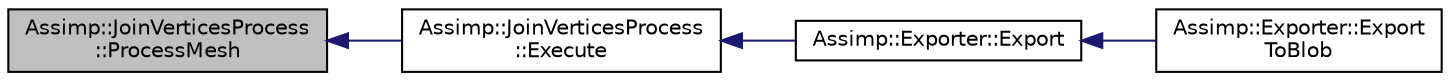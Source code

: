 digraph "Assimp::JoinVerticesProcess::ProcessMesh"
{
  edge [fontname="Helvetica",fontsize="10",labelfontname="Helvetica",labelfontsize="10"];
  node [fontname="Helvetica",fontsize="10",shape=record];
  rankdir="LR";
  Node1 [label="Assimp::JoinVerticesProcess\l::ProcessMesh",height=0.2,width=0.4,color="black", fillcolor="grey75", style="filled", fontcolor="black"];
  Node1 -> Node2 [dir="back",color="midnightblue",fontsize="10",style="solid",fontname="Helvetica"];
  Node2 [label="Assimp::JoinVerticesProcess\l::Execute",height=0.2,width=0.4,color="black", fillcolor="white", style="filled",URL="$class_assimp_1_1_join_vertices_process.html#a8930ce25e09083b42e34c6e0d87b7453"];
  Node2 -> Node3 [dir="back",color="midnightblue",fontsize="10",style="solid",fontname="Helvetica"];
  Node3 [label="Assimp::Exporter::Export",height=0.2,width=0.4,color="black", fillcolor="white", style="filled",URL="$class_assimp_1_1_exporter.html#a3226ea1a598a94c899fa17acebe5d47d"];
  Node3 -> Node4 [dir="back",color="midnightblue",fontsize="10",style="solid",fontname="Helvetica"];
  Node4 [label="Assimp::Exporter::Export\lToBlob",height=0.2,width=0.4,color="black", fillcolor="white", style="filled",URL="$class_assimp_1_1_exporter.html#a534989e16682cc20fde977f9f859aa29"];
}
